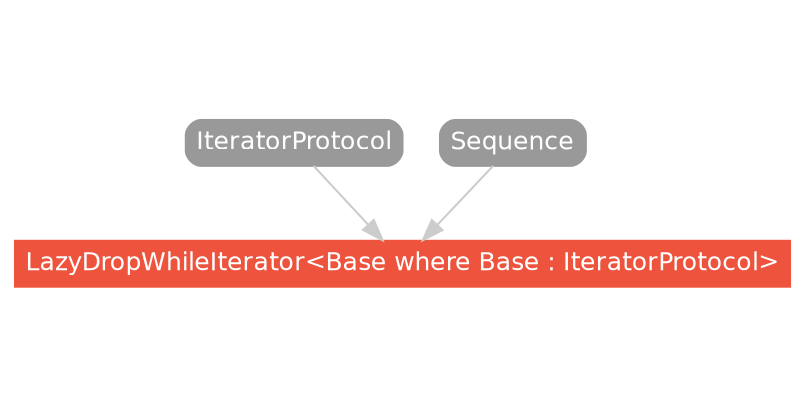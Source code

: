 strict digraph "LazyDropWhileIterator<Base where Base : IteratorProtocol> - Type Hierarchy - SwiftDoc.org" {
    pad="0.1,0.8"
    node [shape=box, style="filled,rounded", color="#999999", fillcolor="#999999", fontcolor=white, fontname=Helvetica, fontnames="Helvetica,sansserif", fontsize=12, margin="0.07,0.05", height="0.3"]
    edge [color="#cccccc"]
    "IteratorProtocol" [URL="/protocol/IteratorProtocol/hierarchy/"]
    "LazyDropWhileIterator<Base where Base : IteratorProtocol>" [URL="/type/LazyDropWhileIterator/", style="filled", fillcolor="#ee543d", color="#ee543d"]
    "Sequence" [URL="/protocol/Sequence/hierarchy/"]    "IteratorProtocol" -> "LazyDropWhileIterator<Base where Base : IteratorProtocol>"
    "Sequence" -> "LazyDropWhileIterator<Base where Base : IteratorProtocol>"
    subgraph Types {
        rank = max; "LazyDropWhileIterator<Base where Base : IteratorProtocol>";
    }
}